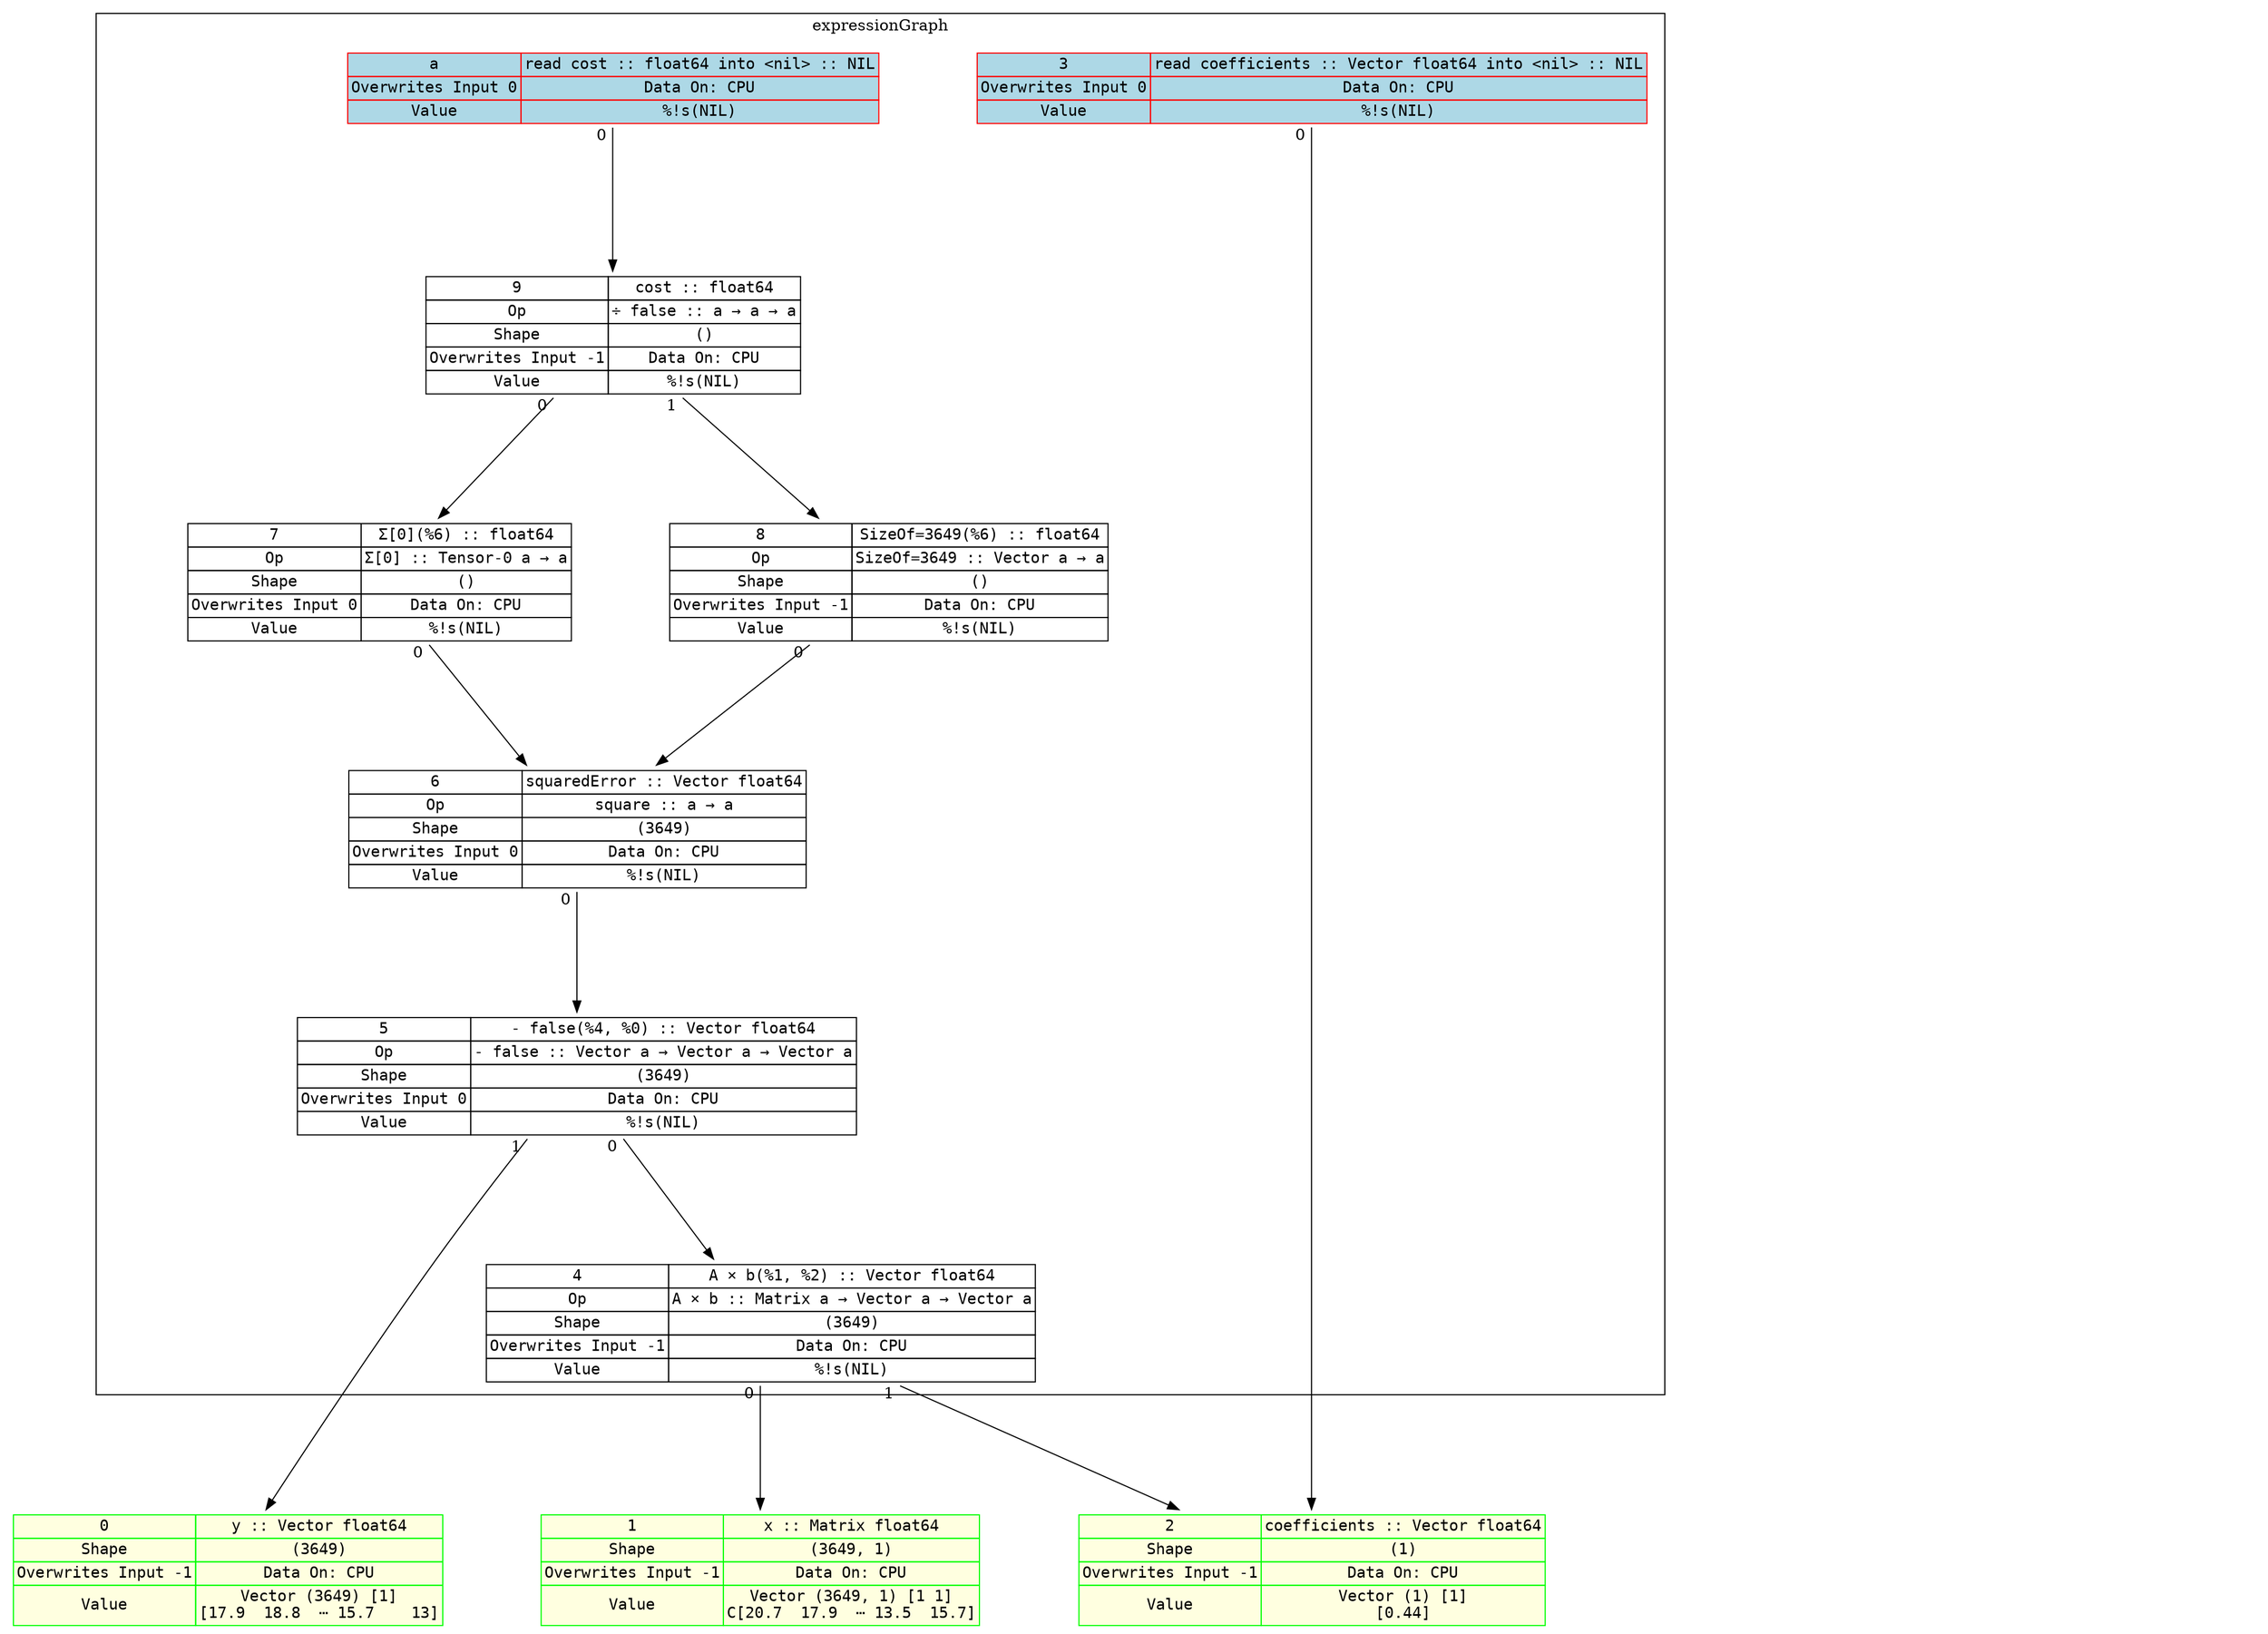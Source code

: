 digraph fullGraph {
	nodesep=1;
	rankdir=TB;
	ranksep="1.5 equally";
	Node_0xc00031a2a0:Node_0xc00031a2a0:anchor->Node_0xc00031a1c0:Node_0xc00031a1c0:anchor[ labelfloat=false, taillabel=" 0 " ];
	Node_0xc00031a380:Node_0xc00031a380:anchor->Node_0xc00031a0e0:Node_0xc00031a0e0:anchor[ labelfloat=false, taillabel=" 0 " ];
	Node_0xc00031a380:Node_0xc00031a380:anchor->Node_0xc00031a1c0:Node_0xc00031a1c0:anchor[ labelfloat=false, taillabel=" 1 " ];
	Node_0xc00031a460:Node_0xc00031a460:anchor->Node_0xc00031a380:Node_0xc00031a380:anchor[ labelfloat=false, taillabel=" 0 " ];
	Node_0xc00031a460:Node_0xc00031a460:anchor->Node_0xc00031a000:Node_0xc00031a000:anchor[ labelfloat=false, taillabel=" 1 " ];
	Node_0xc00031a540:Node_0xc00031a540:anchor->Node_0xc00031a460:Node_0xc00031a460:anchor[ labelfloat=false, taillabel=" 0 " ];
	Node_0xc00031a620:Node_0xc00031a620:anchor->Node_0xc00031a540:Node_0xc00031a540:anchor[ labelfloat=false, taillabel=" 0 " ];
	Node_0xc00031a700:Node_0xc00031a700:anchor->Node_0xc00031a540:Node_0xc00031a540:anchor[ labelfloat=false, taillabel=" 0 " ];
	Node_0xc00031a8c0:Node_0xc00031a8c0:anchor->Node_0xc00031a620:Node_0xc00031a620:anchor[ labelfloat=false, taillabel=" 0 " ];
	Node_0xc00031a8c0:Node_0xc00031a8c0:anchor->Node_0xc00031a700:Node_0xc00031a700:anchor[ labelfloat=false, taillabel=" 1 " ];
	Node_0xc00031a9a0:Node_0xc00031a9a0:anchor->Node_0xc00031a8c0:Node_0xc00031a8c0:anchor[ labelfloat=false, taillabel=" 0 " ];
	outsideRoot->insideInputs[ constraint=false, style=invis, weight=999 ];
	outsideExprG->insideExprG[ constraint=false, style=invis, weight=999 ];
	outsideRoot->outsideExprG[ constraint=false, style=invis, weight=999 ];
	insideInputs->insideExprG[ constraint=false, style=invis, weight=999 ];
	subgraph cluster_expressionGraph {
	label=expressionGraph;
	Node_0xc00031a2a0 [ fontname=monospace, label=<
<TABLE BORDER="0" CELLBORDER="1" CELLSPACING="0" PORT="anchor"  COLOR="#FF0000;"  BGCOLOR="lightblue">

<TR><TD>3</TD><TD>read coefficients :: Vector float64 into &lt;nil&gt; :: NIL</TD></TR>


<TR><TD>Overwrites Input 0</TD><TD>Data On: CPU</TD></TR>

<TR><TD>Value</TD><TD>%!s(NIL)</TD></TR>


</TABLE>
>, shape=none ];
	Node_0xc00031a380 [ fontname=monospace, label=<
<TABLE BORDER="0" CELLBORDER="1" CELLSPACING="0" PORT="anchor" >

<TR><TD>4</TD><TD>A × b(%1, %2) :: Vector float64</TD></TR>
<TR><TD>Op</TD><TD>A × b :: Matrix a → Vector a → Vector a</TD></TR>
<TR><TD>Shape</TD><TD>(3649)</TD></TR>
<TR><TD>Overwrites Input -1</TD><TD>Data On: CPU</TD></TR>

<TR><TD>Value</TD><TD>%!s(NIL)</TD></TR>


</TABLE>
>, shape=none ];
	Node_0xc00031a460 [ fontname=monospace, label=<
<TABLE BORDER="0" CELLBORDER="1" CELLSPACING="0" PORT="anchor" >

<TR><TD>5</TD><TD>- false(%4, %0) :: Vector float64</TD></TR>
<TR><TD>Op</TD><TD>- false :: Vector a → Vector a → Vector a</TD></TR>
<TR><TD>Shape</TD><TD>(3649)</TD></TR>
<TR><TD>Overwrites Input 0</TD><TD>Data On: CPU</TD></TR>

<TR><TD>Value</TD><TD>%!s(NIL)</TD></TR>


</TABLE>
>, shape=none ];
	Node_0xc00031a540 [ fontname=monospace, label=<
<TABLE BORDER="0" CELLBORDER="1" CELLSPACING="0" PORT="anchor" >

<TR><TD>6</TD><TD>squaredError :: Vector float64</TD></TR>
<TR><TD>Op</TD><TD>square :: a → a</TD></TR>
<TR><TD>Shape</TD><TD>(3649)</TD></TR>
<TR><TD>Overwrites Input 0</TD><TD>Data On: CPU</TD></TR>

<TR><TD>Value</TD><TD>%!s(NIL)</TD></TR>


</TABLE>
>, shape=none ];
	Node_0xc00031a620 [ fontname=monospace, label=<
<TABLE BORDER="0" CELLBORDER="1" CELLSPACING="0" PORT="anchor" >

<TR><TD>7</TD><TD>Σ[0](%6) :: float64</TD></TR>
<TR><TD>Op</TD><TD>Σ[0] :: Tensor-0 a → a</TD></TR>
<TR><TD>Shape</TD><TD>()</TD></TR>
<TR><TD>Overwrites Input 0</TD><TD>Data On: CPU</TD></TR>

<TR><TD>Value</TD><TD>%!s(NIL)</TD></TR>


</TABLE>
>, shape=none ];
	Node_0xc00031a700 [ fontname=monospace, label=<
<TABLE BORDER="0" CELLBORDER="1" CELLSPACING="0" PORT="anchor" >

<TR><TD>8</TD><TD>SizeOf=3649(%6) :: float64</TD></TR>
<TR><TD>Op</TD><TD>SizeOf=3649 :: Vector a → a</TD></TR>
<TR><TD>Shape</TD><TD>()</TD></TR>
<TR><TD>Overwrites Input -1</TD><TD>Data On: CPU</TD></TR>

<TR><TD>Value</TD><TD>%!s(NIL)</TD></TR>


</TABLE>
>, shape=none ];
	Node_0xc00031a8c0 [ fontname=monospace, label=<
<TABLE BORDER="0" CELLBORDER="1" CELLSPACING="0" PORT="anchor" >

<TR><TD>9</TD><TD>cost :: float64</TD></TR>
<TR><TD>Op</TD><TD>÷ false :: a → a → a</TD></TR>
<TR><TD>Shape</TD><TD>()</TD></TR>
<TR><TD>Overwrites Input -1</TD><TD>Data On: CPU</TD></TR>

<TR><TD>Value</TD><TD>%!s(NIL)</TD></TR>


</TABLE>
>, shape=none ];
	Node_0xc00031a9a0 [ fontname=monospace, label=<
<TABLE BORDER="0" CELLBORDER="1" CELLSPACING="0" PORT="anchor"  COLOR="#FF0000;"  BGCOLOR="lightblue">

<TR><TD>a</TD><TD>read cost :: float64 into &lt;nil&gt; :: NIL</TD></TR>


<TR><TD>Overwrites Input 0</TD><TD>Data On: CPU</TD></TR>

<TR><TD>Value</TD><TD>%!s(NIL)</TD></TR>


</TABLE>
>, shape=none ];
	insideExprG [ style=invis ];

}
;
	subgraph inputConsts {
	rank=max;
	subgraph cluster_inputs {
	label=inputs;
	Node_0xc00031a000 [ fontname=monospace, label=<
<TABLE BORDER="0" CELLBORDER="1" CELLSPACING="0" PORT="anchor"  COLOR="#00FF00;" BGCOLOR="lightyellow">

<TR><TD>0</TD><TD>y :: Vector float64</TD></TR>

<TR><TD>Shape</TD><TD>(3649)</TD></TR>
<TR><TD>Overwrites Input -1</TD><TD>Data On: CPU</TD></TR>

<TR><TD>Value</TD><TD>Vector (3649) [1]<BR />[17.9  18.8  ⋯ 15.7    13]</TD></TR>


</TABLE>
>, shape=none ];
	Node_0xc00031a0e0 [ fontname=monospace, label=<
<TABLE BORDER="0" CELLBORDER="1" CELLSPACING="0" PORT="anchor"  COLOR="#00FF00;" BGCOLOR="lightyellow">

<TR><TD>1</TD><TD>x :: Matrix float64</TD></TR>

<TR><TD>Shape</TD><TD>(3649, 1)</TD></TR>
<TR><TD>Overwrites Input -1</TD><TD>Data On: CPU</TD></TR>

<TR><TD>Value</TD><TD>Vector (3649, 1) [1 1]<BR />C[20.7  17.9  ⋯ 13.5  15.7]</TD></TR>


</TABLE>
>, shape=none ];
	Node_0xc00031a1c0 [ fontname=monospace, label=<
<TABLE BORDER="0" CELLBORDER="1" CELLSPACING="0" PORT="anchor"  COLOR="#00FF00;" BGCOLOR="lightyellow">

<TR><TD>2</TD><TD>coefficients :: Vector float64</TD></TR>

<TR><TD>Shape</TD><TD>(1)</TD></TR>
<TR><TD>Overwrites Input -1</TD><TD>Data On: CPU</TD></TR>

<TR><TD>Value</TD><TD>Vector (1) [1]<BR />[0.44]</TD></TR>


</TABLE>
>, shape=none ];
	insideInputs [ style=invis ];

}
;

}
;
	subgraph outsides {
	outsideExprG [ style=invis ];
	outsideRoot [ style=invis ];

}
;

}
